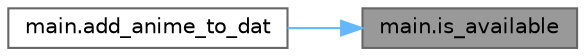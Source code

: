 digraph "main.is_available"
{
 // LATEX_PDF_SIZE
  bgcolor="transparent";
  edge [fontname=Helvetica,fontsize=10,labelfontname=Helvetica,labelfontsize=10];
  node [fontname=Helvetica,fontsize=10,shape=box,height=0.2,width=0.4];
  rankdir="RL";
  Node1 [label="main.is_available",height=0.2,width=0.4,color="gray40", fillcolor="grey60", style="filled", fontcolor="black",tooltip=" "];
  Node1 -> Node2 [dir="back",color="steelblue1",style="solid"];
  Node2 [label="main.add_anime_to_dat",height=0.2,width=0.4,color="grey40", fillcolor="white", style="filled",URL="$d2/dc1/namespacemain.html#a7ac4018862a91abeade2db0a0fd13a3e",tooltip=" "];
}
